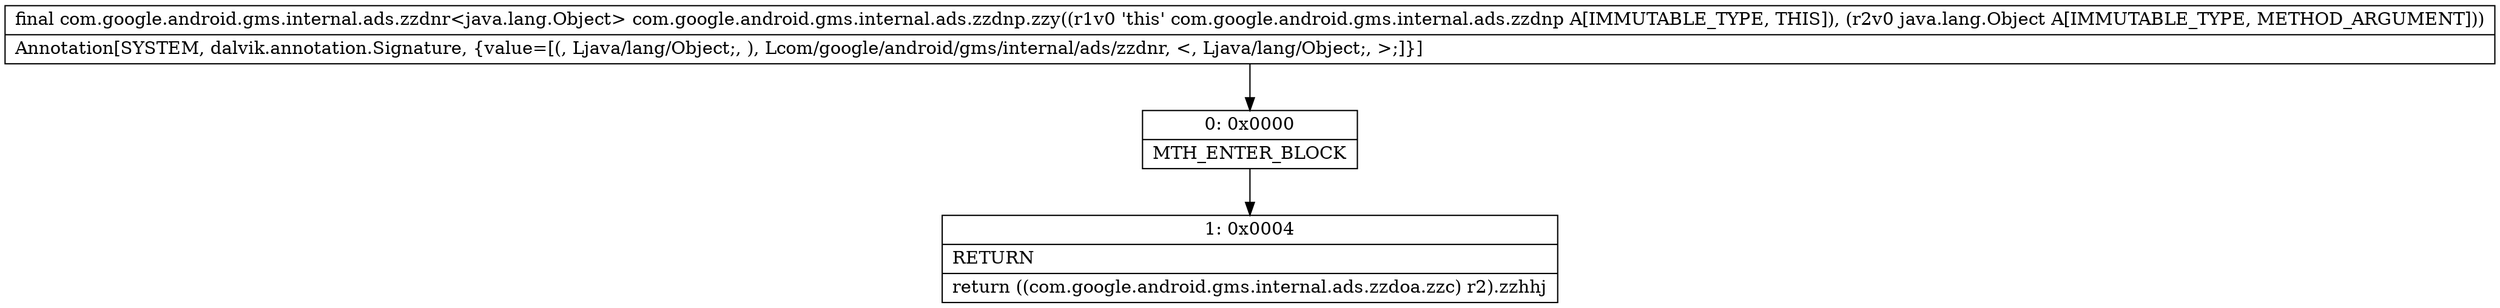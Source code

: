 digraph "CFG forcom.google.android.gms.internal.ads.zzdnp.zzy(Ljava\/lang\/Object;)Lcom\/google\/android\/gms\/internal\/ads\/zzdnr;" {
Node_0 [shape=record,label="{0\:\ 0x0000|MTH_ENTER_BLOCK\l}"];
Node_1 [shape=record,label="{1\:\ 0x0004|RETURN\l|return ((com.google.android.gms.internal.ads.zzdoa.zzc) r2).zzhhj\l}"];
MethodNode[shape=record,label="{final com.google.android.gms.internal.ads.zzdnr\<java.lang.Object\> com.google.android.gms.internal.ads.zzdnp.zzy((r1v0 'this' com.google.android.gms.internal.ads.zzdnp A[IMMUTABLE_TYPE, THIS]), (r2v0 java.lang.Object A[IMMUTABLE_TYPE, METHOD_ARGUMENT]))  | Annotation[SYSTEM, dalvik.annotation.Signature, \{value=[(, Ljava\/lang\/Object;, ), Lcom\/google\/android\/gms\/internal\/ads\/zzdnr, \<, Ljava\/lang\/Object;, \>;]\}]\l}"];
MethodNode -> Node_0;
Node_0 -> Node_1;
}

